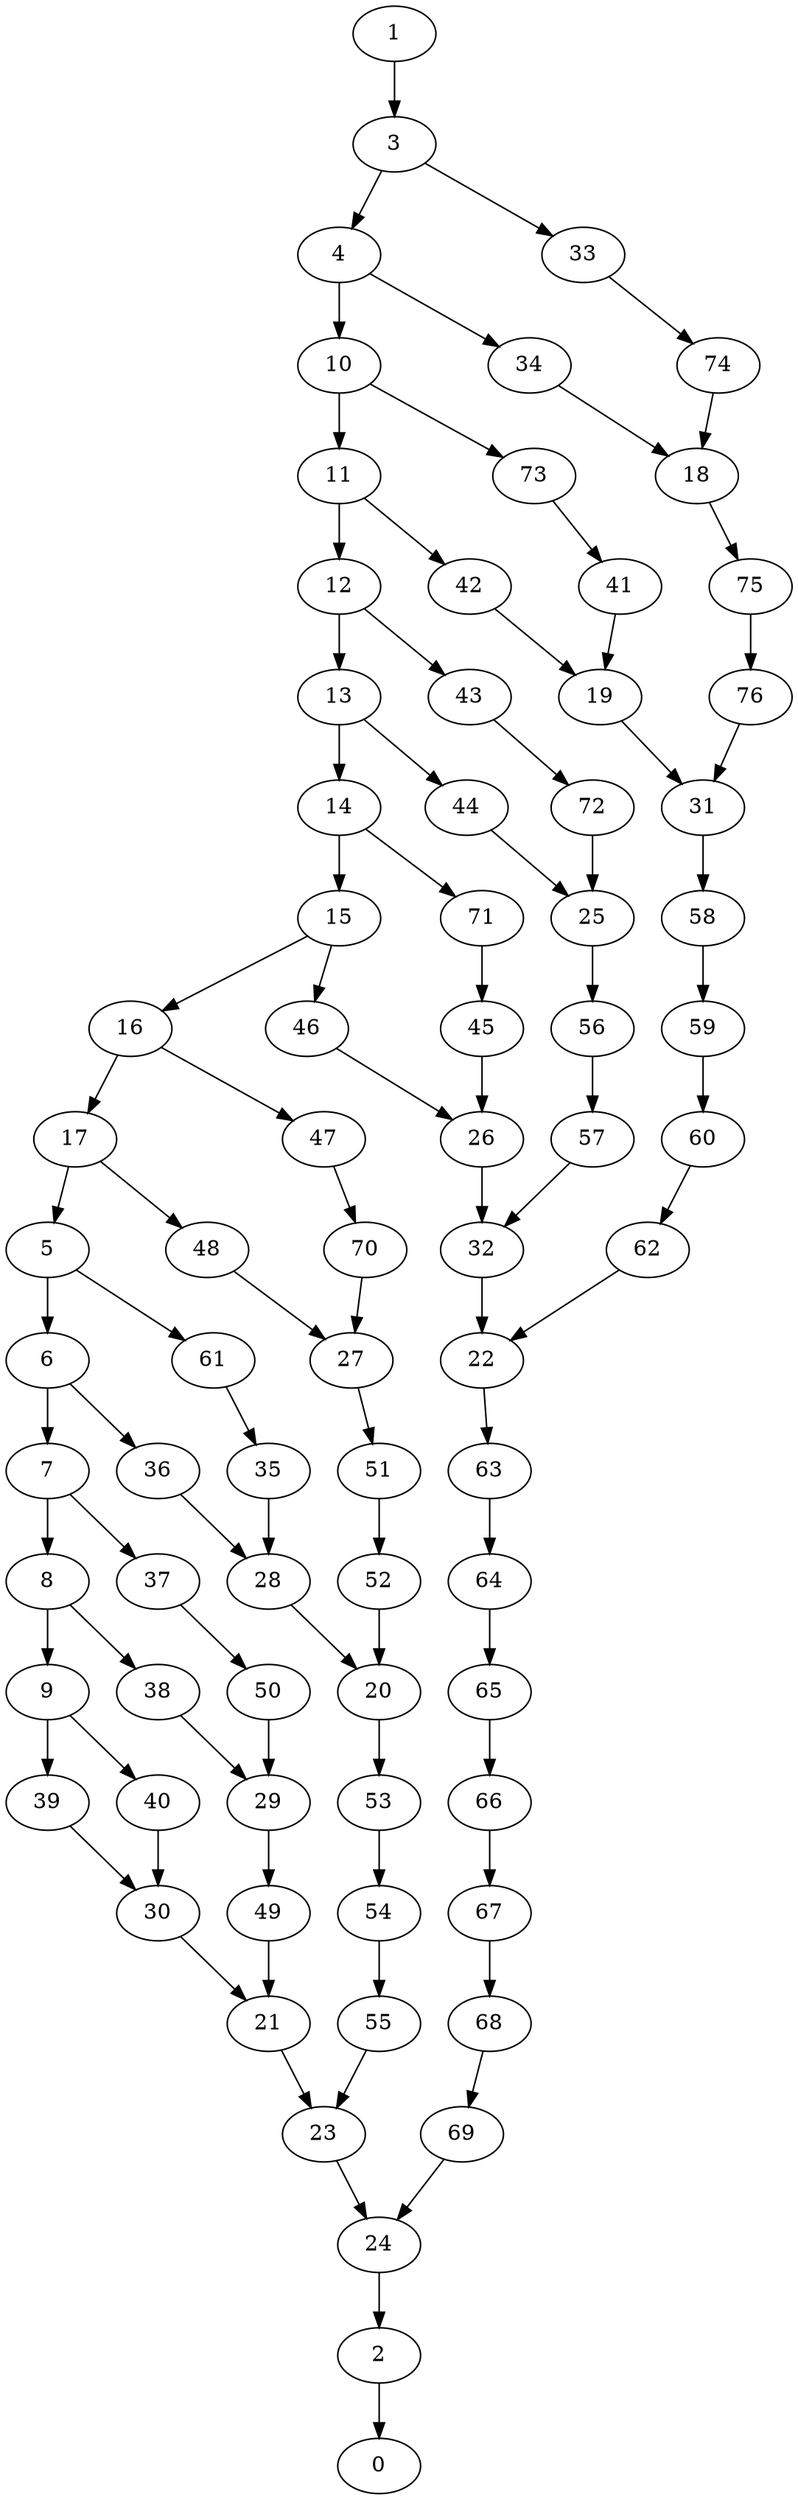 digraph g {
0;
1;
2;
3;
4;
5;
6;
7;
8;
9;
10;
11;
12;
13;
14;
15;
16;
17;
18;
19;
20;
21;
22;
23;
24;
25;
26;
27;
28;
29;
30;
31;
32;
33;
34;
35;
36;
37;
38;
39;
40;
41;
42;
43;
44;
45;
46;
47;
48;
49;
50;
51;
52;
53;
54;
55;
56;
57;
58;
59;
60;
61;
62;
63;
64;
65;
66;
67;
68;
69;
70;
71;
72;
73;
74;
75;
76;
1 -> 3 [weight=0];
2 -> 0 [weight=0];
3 -> 4 [weight=0];
3 -> 33 [weight=0];
4 -> 10 [weight=1];
4 -> 34 [weight=0];
5 -> 6 [weight=2];
5 -> 61 [weight=0];
6 -> 7 [weight=1];
6 -> 36 [weight=0];
7 -> 37 [weight=0];
7 -> 8 [weight=2];
8 -> 38 [weight=0];
8 -> 9 [weight=1];
9 -> 39 [weight=0];
9 -> 40 [weight=0];
10 -> 11 [weight=0];
10 -> 73 [weight=0];
11 -> 12 [weight=2];
11 -> 42 [weight=0];
12 -> 43 [weight=0];
12 -> 13 [weight=0];
13 -> 44 [weight=0];
13 -> 14 [weight=0];
14 -> 15 [weight=0];
14 -> 71 [weight=0];
15 -> 46 [weight=0];
15 -> 16 [weight=0];
16 -> 17 [weight=0];
16 -> 47 [weight=0];
17 -> 48 [weight=0];
17 -> 5 [weight=0];
18 -> 75 [weight=0];
19 -> 31 [weight=0];
20 -> 53 [weight=1];
21 -> 23 [weight=0];
22 -> 63 [weight=0];
23 -> 24 [weight=0];
24 -> 2 [weight=0];
25 -> 56 [weight=1];
26 -> 32 [weight=1];
27 -> 51 [weight=0];
28 -> 20 [weight=0];
29 -> 49 [weight=0];
30 -> 21 [weight=0];
31 -> 58 [weight=0];
32 -> 22 [weight=1];
33 -> 74 [weight=0];
34 -> 18 [weight=0];
35 -> 28 [weight=0];
36 -> 28 [weight=0];
37 -> 50 [weight=0];
38 -> 29 [weight=0];
39 -> 30 [weight=0];
40 -> 30 [weight=0];
41 -> 19 [weight=0];
42 -> 19 [weight=0];
43 -> 72 [weight=0];
44 -> 25 [weight=0];
45 -> 26 [weight=0];
46 -> 26 [weight=0];
47 -> 70 [weight=0];
48 -> 27 [weight=0];
49 -> 21 [weight=1];
50 -> 29 [weight=0];
51 -> 52 [weight=0];
52 -> 20 [weight=0];
53 -> 54 [weight=1];
54 -> 55 [weight=0];
55 -> 23 [weight=0];
56 -> 57 [weight=0];
57 -> 32 [weight=0];
58 -> 59 [weight=0];
59 -> 60 [weight=0];
60 -> 62 [weight=0];
61 -> 35 [weight=0];
62 -> 22 [weight=0];
63 -> 64 [weight=0];
64 -> 65 [weight=0];
65 -> 66 [weight=0];
66 -> 67 [weight=0];
67 -> 68 [weight=0];
68 -> 69 [weight=0];
69 -> 24 [weight=0];
70 -> 27 [weight=0];
71 -> 45 [weight=0];
72 -> 25 [weight=0];
73 -> 41 [weight=0];
74 -> 18 [weight=0];
75 -> 76 [weight=1];
76 -> 31 [weight=0];
}
